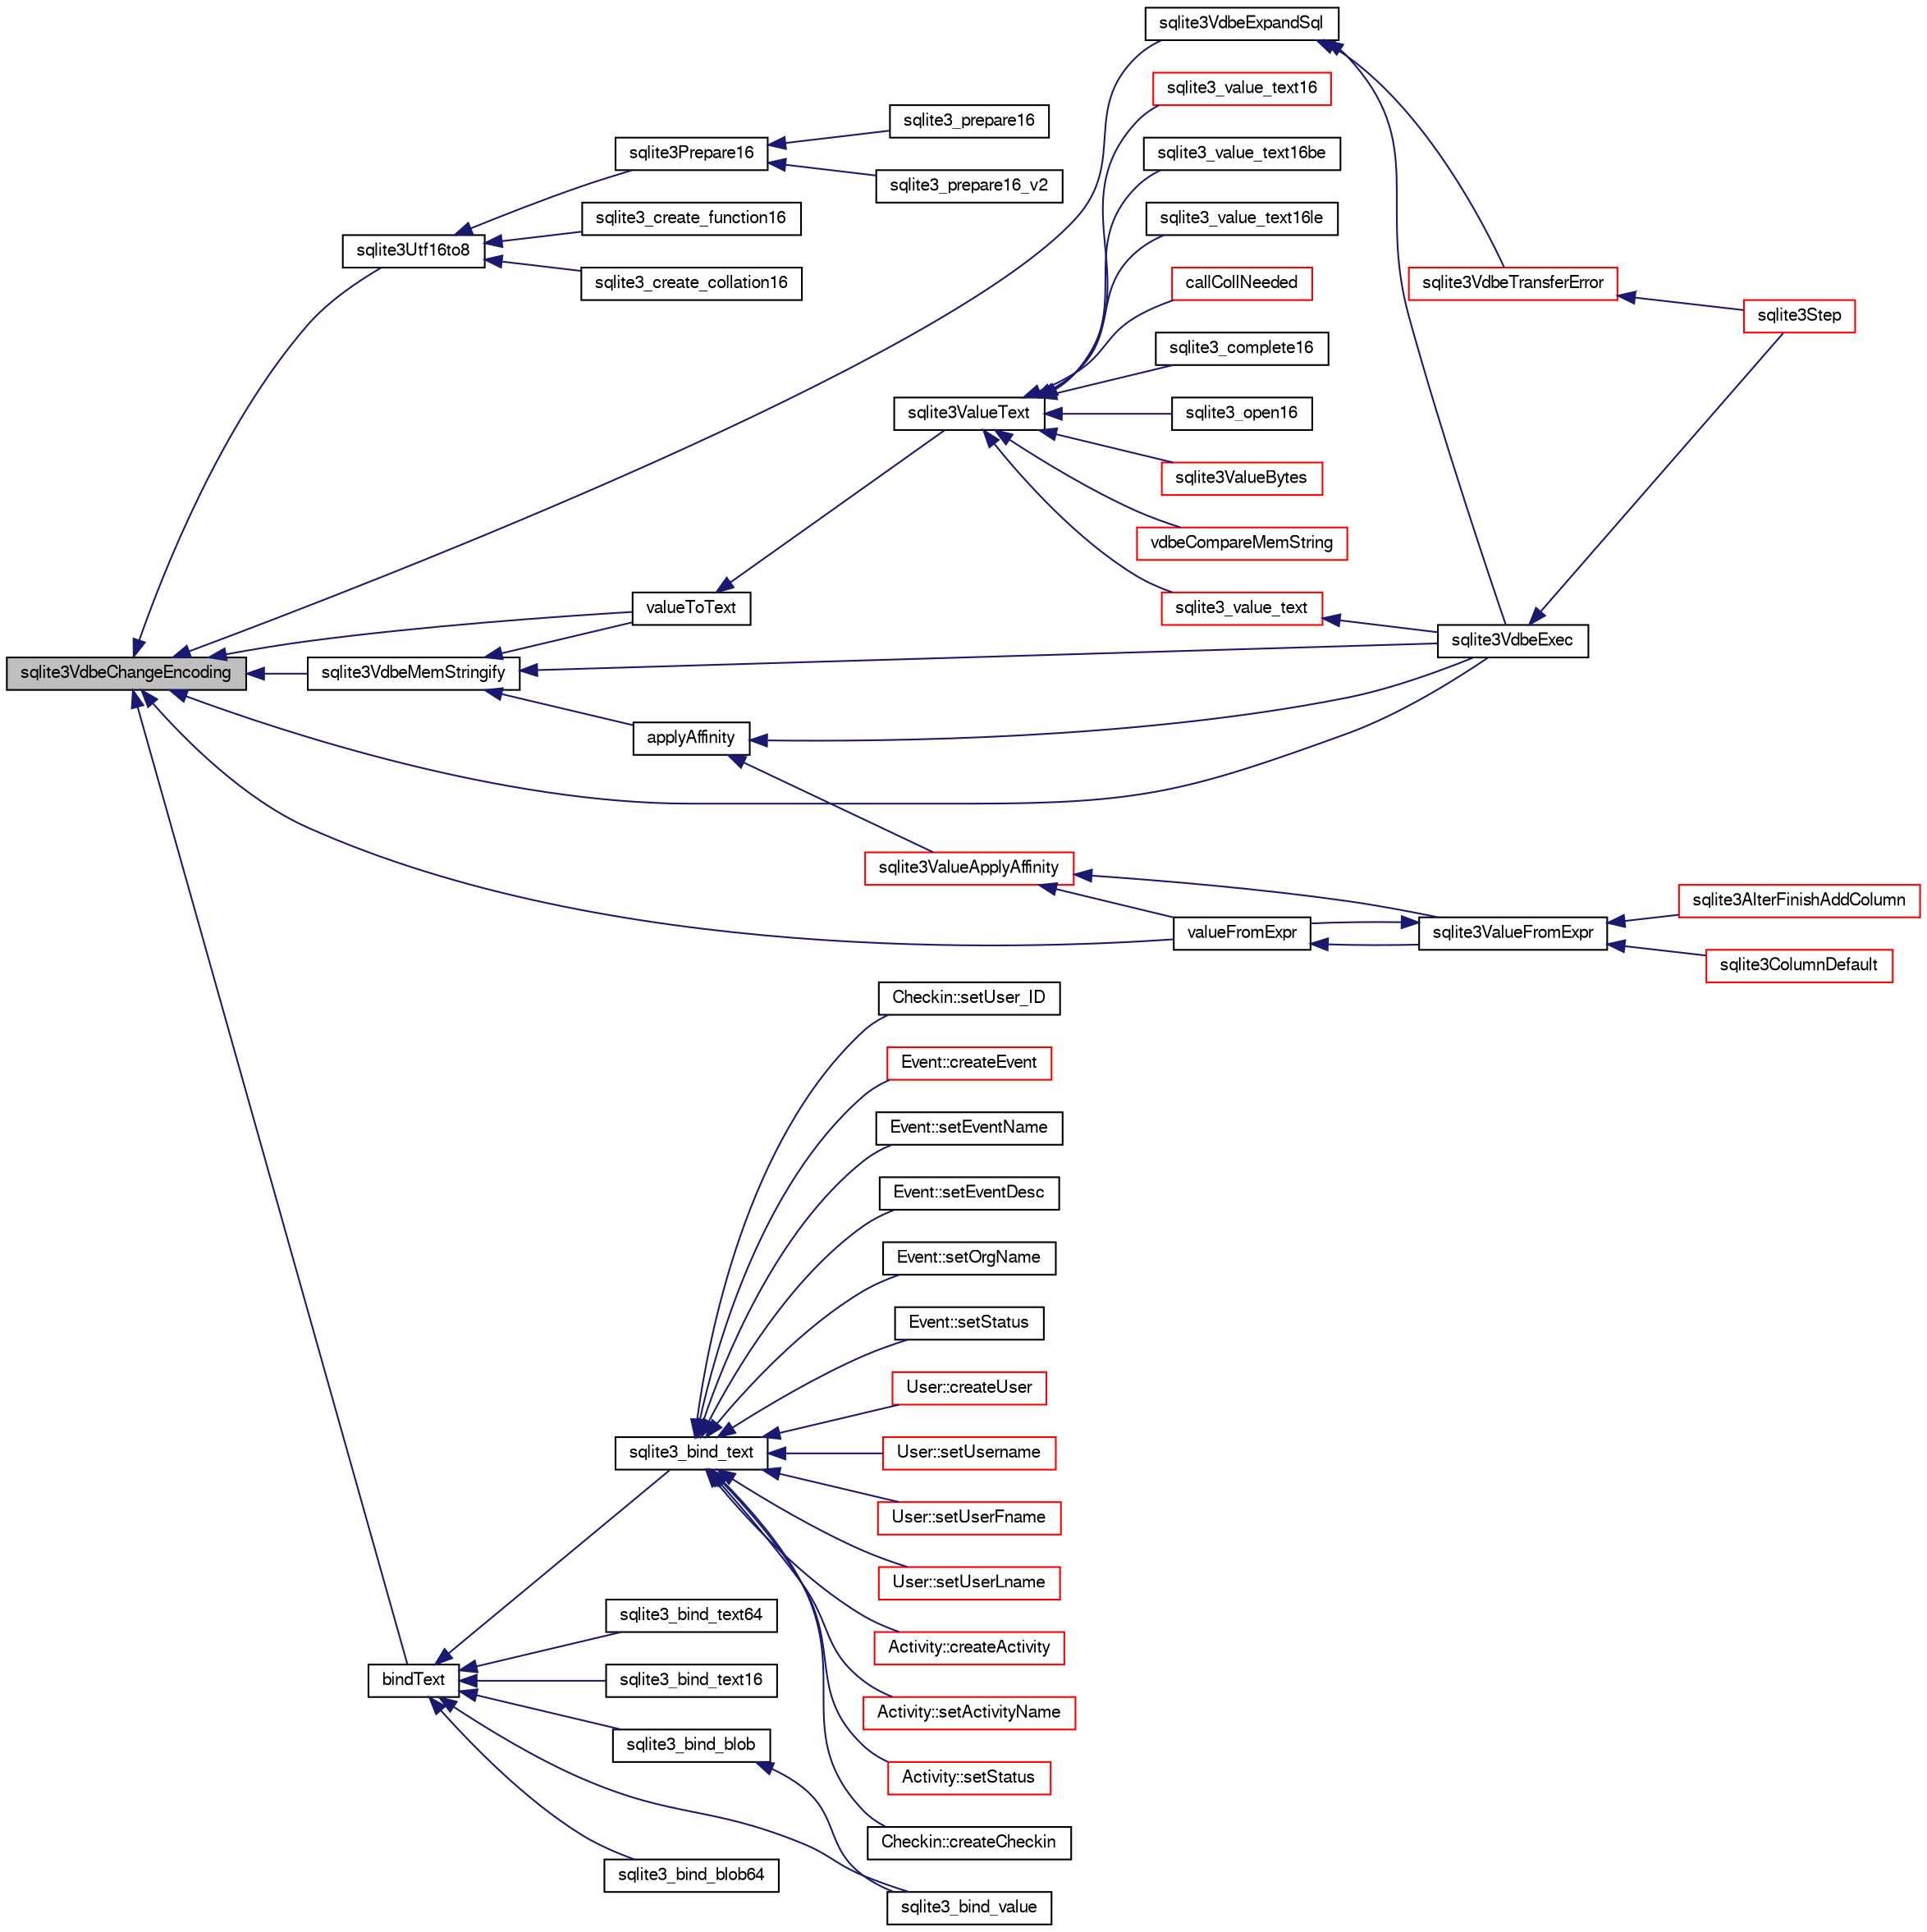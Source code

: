 digraph "sqlite3VdbeChangeEncoding"
{
  edge [fontname="FreeSans",fontsize="10",labelfontname="FreeSans",labelfontsize="10"];
  node [fontname="FreeSans",fontsize="10",shape=record];
  rankdir="LR";
  Node744839 [label="sqlite3VdbeChangeEncoding",height=0.2,width=0.4,color="black", fillcolor="grey75", style="filled", fontcolor="black"];
  Node744839 -> Node744840 [dir="back",color="midnightblue",fontsize="10",style="solid",fontname="FreeSans"];
  Node744840 [label="sqlite3Utf16to8",height=0.2,width=0.4,color="black", fillcolor="white", style="filled",URL="$sqlite3_8c.html#a2c2d4b96de83192463964b77bdc524ae"];
  Node744840 -> Node744841 [dir="back",color="midnightblue",fontsize="10",style="solid",fontname="FreeSans"];
  Node744841 [label="sqlite3Prepare16",height=0.2,width=0.4,color="black", fillcolor="white", style="filled",URL="$sqlite3_8c.html#a5842e6724b91885125f83c438da1f15b"];
  Node744841 -> Node744842 [dir="back",color="midnightblue",fontsize="10",style="solid",fontname="FreeSans"];
  Node744842 [label="sqlite3_prepare16",height=0.2,width=0.4,color="black", fillcolor="white", style="filled",URL="$sqlite3_8h.html#ad1651e0e1c121ec4027dbd419eb8daca"];
  Node744841 -> Node744843 [dir="back",color="midnightblue",fontsize="10",style="solid",fontname="FreeSans"];
  Node744843 [label="sqlite3_prepare16_v2",height=0.2,width=0.4,color="black", fillcolor="white", style="filled",URL="$sqlite3_8h.html#ad1768867c1e3f150ebafb122c244a228"];
  Node744840 -> Node744844 [dir="back",color="midnightblue",fontsize="10",style="solid",fontname="FreeSans"];
  Node744844 [label="sqlite3_create_function16",height=0.2,width=0.4,color="black", fillcolor="white", style="filled",URL="$sqlite3_8h.html#a8751bf4e2e9dbc53f2df8c00a53b3ace"];
  Node744840 -> Node744845 [dir="back",color="midnightblue",fontsize="10",style="solid",fontname="FreeSans"];
  Node744845 [label="sqlite3_create_collation16",height=0.2,width=0.4,color="black", fillcolor="white", style="filled",URL="$sqlite3_8h.html#a445eeb90caf851d2c8e329142a5ee906"];
  Node744839 -> Node744846 [dir="back",color="midnightblue",fontsize="10",style="solid",fontname="FreeSans"];
  Node744846 [label="sqlite3VdbeMemStringify",height=0.2,width=0.4,color="black", fillcolor="white", style="filled",URL="$sqlite3_8c.html#aaf8a4e6bd1059297d279570e30b7680a"];
  Node744846 -> Node744847 [dir="back",color="midnightblue",fontsize="10",style="solid",fontname="FreeSans"];
  Node744847 [label="valueToText",height=0.2,width=0.4,color="black", fillcolor="white", style="filled",URL="$sqlite3_8c.html#abded1c4848e5c5901949c02af499044c"];
  Node744847 -> Node744848 [dir="back",color="midnightblue",fontsize="10",style="solid",fontname="FreeSans"];
  Node744848 [label="sqlite3ValueText",height=0.2,width=0.4,color="black", fillcolor="white", style="filled",URL="$sqlite3_8c.html#ad567a94e52d1adf81f4857fdba00a59b"];
  Node744848 -> Node744849 [dir="back",color="midnightblue",fontsize="10",style="solid",fontname="FreeSans"];
  Node744849 [label="sqlite3ValueBytes",height=0.2,width=0.4,color="red", fillcolor="white", style="filled",URL="$sqlite3_8c.html#a2eac906bf499092dbbbfbb47ae75ad06"];
  Node744848 -> Node745667 [dir="back",color="midnightblue",fontsize="10",style="solid",fontname="FreeSans"];
  Node745667 [label="vdbeCompareMemString",height=0.2,width=0.4,color="red", fillcolor="white", style="filled",URL="$sqlite3_8c.html#afc618ccf0c8dc5c4de68c35c8b1613c1"];
  Node744848 -> Node745700 [dir="back",color="midnightblue",fontsize="10",style="solid",fontname="FreeSans"];
  Node745700 [label="sqlite3_value_text",height=0.2,width=0.4,color="red", fillcolor="white", style="filled",URL="$sqlite3_8h.html#a78e024c17b349c4d40fd82d0e02a4a2c"];
  Node745700 -> Node744854 [dir="back",color="midnightblue",fontsize="10",style="solid",fontname="FreeSans"];
  Node744854 [label="sqlite3VdbeExec",height=0.2,width=0.4,color="black", fillcolor="white", style="filled",URL="$sqlite3_8c.html#a8ce40a614bdc56719c4d642b1e4dfb21"];
  Node744854 -> Node744855 [dir="back",color="midnightblue",fontsize="10",style="solid",fontname="FreeSans"];
  Node744855 [label="sqlite3Step",height=0.2,width=0.4,color="red", fillcolor="white", style="filled",URL="$sqlite3_8c.html#a3f2872e873e2758a4beedad1d5113554"];
  Node744848 -> Node745708 [dir="back",color="midnightblue",fontsize="10",style="solid",fontname="FreeSans"];
  Node745708 [label="sqlite3_value_text16",height=0.2,width=0.4,color="red", fillcolor="white", style="filled",URL="$sqlite3_8h.html#ae934ba629bb0e085a2de4802990f00d1"];
  Node744848 -> Node745711 [dir="back",color="midnightblue",fontsize="10",style="solid",fontname="FreeSans"];
  Node745711 [label="sqlite3_value_text16be",height=0.2,width=0.4,color="black", fillcolor="white", style="filled",URL="$sqlite3_8h.html#af229071bebf3bca9a34476e439bb2d6f"];
  Node744848 -> Node745712 [dir="back",color="midnightblue",fontsize="10",style="solid",fontname="FreeSans"];
  Node745712 [label="sqlite3_value_text16le",height=0.2,width=0.4,color="black", fillcolor="white", style="filled",URL="$sqlite3_8h.html#a7077f9814bbfd409d14ed77ea35e5d86"];
  Node744848 -> Node745556 [dir="back",color="midnightblue",fontsize="10",style="solid",fontname="FreeSans"];
  Node745556 [label="callCollNeeded",height=0.2,width=0.4,color="red", fillcolor="white", style="filled",URL="$sqlite3_8c.html#a4b69d70c8956d161ab4ec05d87ae1054"];
  Node744848 -> Node745557 [dir="back",color="midnightblue",fontsize="10",style="solid",fontname="FreeSans"];
  Node745557 [label="sqlite3_complete16",height=0.2,width=0.4,color="black", fillcolor="white", style="filled",URL="$sqlite3_8h.html#a3260341c2ef82787acca48414a1d03a1"];
  Node744848 -> Node745087 [dir="back",color="midnightblue",fontsize="10",style="solid",fontname="FreeSans"];
  Node745087 [label="sqlite3_open16",height=0.2,width=0.4,color="black", fillcolor="white", style="filled",URL="$sqlite3_8h.html#adbc401bb96713f32e553db32f6f3ca33"];
  Node744846 -> Node745713 [dir="back",color="midnightblue",fontsize="10",style="solid",fontname="FreeSans"];
  Node745713 [label="applyAffinity",height=0.2,width=0.4,color="black", fillcolor="white", style="filled",URL="$sqlite3_8c.html#a9ed2c1bcefa8734a1c341ba28a785486"];
  Node745713 -> Node745714 [dir="back",color="midnightblue",fontsize="10",style="solid",fontname="FreeSans"];
  Node745714 [label="sqlite3ValueApplyAffinity",height=0.2,width=0.4,color="red", fillcolor="white", style="filled",URL="$sqlite3_8c.html#a535535f08aaaba2ebdf49ada6aca6fac"];
  Node745714 -> Node745300 [dir="back",color="midnightblue",fontsize="10",style="solid",fontname="FreeSans"];
  Node745300 [label="valueFromExpr",height=0.2,width=0.4,color="black", fillcolor="white", style="filled",URL="$sqlite3_8c.html#a08f91b27c0189e8b5bcdea6537466b7c"];
  Node745300 -> Node745301 [dir="back",color="midnightblue",fontsize="10",style="solid",fontname="FreeSans"];
  Node745301 [label="sqlite3ValueFromExpr",height=0.2,width=0.4,color="black", fillcolor="white", style="filled",URL="$sqlite3_8c.html#af103c812684544760641a1cd4d9745df"];
  Node745301 -> Node745300 [dir="back",color="midnightblue",fontsize="10",style="solid",fontname="FreeSans"];
  Node745301 -> Node745031 [dir="back",color="midnightblue",fontsize="10",style="solid",fontname="FreeSans"];
  Node745031 [label="sqlite3AlterFinishAddColumn",height=0.2,width=0.4,color="red", fillcolor="white", style="filled",URL="$sqlite3_8c.html#a392e1e5be904b01216faae16a77c2c31"];
  Node745301 -> Node745302 [dir="back",color="midnightblue",fontsize="10",style="solid",fontname="FreeSans"];
  Node745302 [label="sqlite3ColumnDefault",height=0.2,width=0.4,color="red", fillcolor="white", style="filled",URL="$sqlite3_8c.html#a59f47949957801afdf53735549eacc7d"];
  Node745714 -> Node745301 [dir="back",color="midnightblue",fontsize="10",style="solid",fontname="FreeSans"];
  Node745713 -> Node744854 [dir="back",color="midnightblue",fontsize="10",style="solid",fontname="FreeSans"];
  Node744846 -> Node744854 [dir="back",color="midnightblue",fontsize="10",style="solid",fontname="FreeSans"];
  Node744839 -> Node744847 [dir="back",color="midnightblue",fontsize="10",style="solid",fontname="FreeSans"];
  Node744839 -> Node745300 [dir="back",color="midnightblue",fontsize="10",style="solid",fontname="FreeSans"];
  Node744839 -> Node745501 [dir="back",color="midnightblue",fontsize="10",style="solid",fontname="FreeSans"];
  Node745501 [label="bindText",height=0.2,width=0.4,color="black", fillcolor="white", style="filled",URL="$sqlite3_8c.html#acdec2c68ea6b14a08bcfea9cfd32b2f2"];
  Node745501 -> Node745502 [dir="back",color="midnightblue",fontsize="10",style="solid",fontname="FreeSans"];
  Node745502 [label="sqlite3_bind_blob",height=0.2,width=0.4,color="black", fillcolor="white", style="filled",URL="$sqlite3_8h.html#a6c41c2b6f82188283a846a98d5367885"];
  Node745502 -> Node745503 [dir="back",color="midnightblue",fontsize="10",style="solid",fontname="FreeSans"];
  Node745503 [label="sqlite3_bind_value",height=0.2,width=0.4,color="black", fillcolor="white", style="filled",URL="$sqlite3_8h.html#a962df8800a9e412161fee0add5f7267e"];
  Node745501 -> Node745504 [dir="back",color="midnightblue",fontsize="10",style="solid",fontname="FreeSans"];
  Node745504 [label="sqlite3_bind_blob64",height=0.2,width=0.4,color="black", fillcolor="white", style="filled",URL="$sqlite3_8h.html#a21616ad282a9d6ea45ee39746f81287a"];
  Node745501 -> Node745505 [dir="back",color="midnightblue",fontsize="10",style="solid",fontname="FreeSans"];
  Node745505 [label="sqlite3_bind_text",height=0.2,width=0.4,color="black", fillcolor="white", style="filled",URL="$sqlite3_8h.html#a7f416198db2464a6c96a4ef679d19b1f"];
  Node745505 -> Node744857 [dir="back",color="midnightblue",fontsize="10",style="solid",fontname="FreeSans"];
  Node744857 [label="Activity::createActivity",height=0.2,width=0.4,color="red", fillcolor="white", style="filled",URL="$classActivity.html#a813cc5e52c14ab49b39014c134e3425b"];
  Node745505 -> Node744863 [dir="back",color="midnightblue",fontsize="10",style="solid",fontname="FreeSans"];
  Node744863 [label="Activity::setActivityName",height=0.2,width=0.4,color="red", fillcolor="white", style="filled",URL="$classActivity.html#a62dc3737b33915a36086f9dd26d16a81"];
  Node745505 -> Node744864 [dir="back",color="midnightblue",fontsize="10",style="solid",fontname="FreeSans"];
  Node744864 [label="Activity::setStatus",height=0.2,width=0.4,color="red", fillcolor="white", style="filled",URL="$classActivity.html#af618135a7738f4d2a7ee147a8ef912ea"];
  Node745505 -> Node744865 [dir="back",color="midnightblue",fontsize="10",style="solid",fontname="FreeSans"];
  Node744865 [label="Checkin::createCheckin",height=0.2,width=0.4,color="black", fillcolor="white", style="filled",URL="$classCheckin.html#a4e40acdf7fff0e607f6de4f24f3a163c"];
  Node745505 -> Node744867 [dir="back",color="midnightblue",fontsize="10",style="solid",fontname="FreeSans"];
  Node744867 [label="Checkin::setUser_ID",height=0.2,width=0.4,color="black", fillcolor="white", style="filled",URL="$classCheckin.html#a76ab640f4f912876dbebf183db5359c6"];
  Node745505 -> Node744869 [dir="back",color="midnightblue",fontsize="10",style="solid",fontname="FreeSans"];
  Node744869 [label="Event::createEvent",height=0.2,width=0.4,color="red", fillcolor="white", style="filled",URL="$classEvent.html#a77adb9f4a46ffb32c2d931f0691f5903"];
  Node745505 -> Node744871 [dir="back",color="midnightblue",fontsize="10",style="solid",fontname="FreeSans"];
  Node744871 [label="Event::setEventName",height=0.2,width=0.4,color="black", fillcolor="white", style="filled",URL="$classEvent.html#a10596b6ca077df05184e30d62b08729d"];
  Node745505 -> Node744872 [dir="back",color="midnightblue",fontsize="10",style="solid",fontname="FreeSans"];
  Node744872 [label="Event::setEventDesc",height=0.2,width=0.4,color="black", fillcolor="white", style="filled",URL="$classEvent.html#ae36b8377dcae792f1c5c4726024c981b"];
  Node745505 -> Node744873 [dir="back",color="midnightblue",fontsize="10",style="solid",fontname="FreeSans"];
  Node744873 [label="Event::setOrgName",height=0.2,width=0.4,color="black", fillcolor="white", style="filled",URL="$classEvent.html#a19aac0f776bd764563a54977656cf680"];
  Node745505 -> Node744874 [dir="back",color="midnightblue",fontsize="10",style="solid",fontname="FreeSans"];
  Node744874 [label="Event::setStatus",height=0.2,width=0.4,color="black", fillcolor="white", style="filled",URL="$classEvent.html#ab0a6b9285af0f4172eb841e2b80f8972"];
  Node745505 -> Node744984 [dir="back",color="midnightblue",fontsize="10",style="solid",fontname="FreeSans"];
  Node744984 [label="User::createUser",height=0.2,width=0.4,color="red", fillcolor="white", style="filled",URL="$classUser.html#a22ed673939e8cc0a136130b809bba513"];
  Node745505 -> Node744986 [dir="back",color="midnightblue",fontsize="10",style="solid",fontname="FreeSans"];
  Node744986 [label="User::setUsername",height=0.2,width=0.4,color="red", fillcolor="white", style="filled",URL="$classUser.html#aa0497022a136cb78de785b0a39ae60b1"];
  Node745505 -> Node744987 [dir="back",color="midnightblue",fontsize="10",style="solid",fontname="FreeSans"];
  Node744987 [label="User::setUserFname",height=0.2,width=0.4,color="red", fillcolor="white", style="filled",URL="$classUser.html#a72657eb55cd0ca437b4841a43f19912f"];
  Node745505 -> Node744988 [dir="back",color="midnightblue",fontsize="10",style="solid",fontname="FreeSans"];
  Node744988 [label="User::setUserLname",height=0.2,width=0.4,color="red", fillcolor="white", style="filled",URL="$classUser.html#aa25973387e5afe1aa6f60dd6545e33b5"];
  Node745501 -> Node745506 [dir="back",color="midnightblue",fontsize="10",style="solid",fontname="FreeSans"];
  Node745506 [label="sqlite3_bind_text64",height=0.2,width=0.4,color="black", fillcolor="white", style="filled",URL="$sqlite3_8h.html#a9e493afa3924315ba147f62c4800f415"];
  Node745501 -> Node745507 [dir="back",color="midnightblue",fontsize="10",style="solid",fontname="FreeSans"];
  Node745507 [label="sqlite3_bind_text16",height=0.2,width=0.4,color="black", fillcolor="white", style="filled",URL="$sqlite3_8h.html#a7d78ae53b3dc77824595fa3a1abb5c79"];
  Node745501 -> Node745503 [dir="back",color="midnightblue",fontsize="10",style="solid",fontname="FreeSans"];
  Node744839 -> Node745517 [dir="back",color="midnightblue",fontsize="10",style="solid",fontname="FreeSans"];
  Node745517 [label="sqlite3VdbeExpandSql",height=0.2,width=0.4,color="black", fillcolor="white", style="filled",URL="$sqlite3_8c.html#a5a497837d5d69b92e7bca23673589c69"];
  Node745517 -> Node745329 [dir="back",color="midnightblue",fontsize="10",style="solid",fontname="FreeSans"];
  Node745329 [label="sqlite3VdbeTransferError",height=0.2,width=0.4,color="red", fillcolor="white", style="filled",URL="$sqlite3_8c.html#aaf4a567b51602bb6d7bb150e6c72de69"];
  Node745329 -> Node744855 [dir="back",color="midnightblue",fontsize="10",style="solid",fontname="FreeSans"];
  Node745517 -> Node744854 [dir="back",color="midnightblue",fontsize="10",style="solid",fontname="FreeSans"];
  Node744839 -> Node744854 [dir="back",color="midnightblue",fontsize="10",style="solid",fontname="FreeSans"];
}
